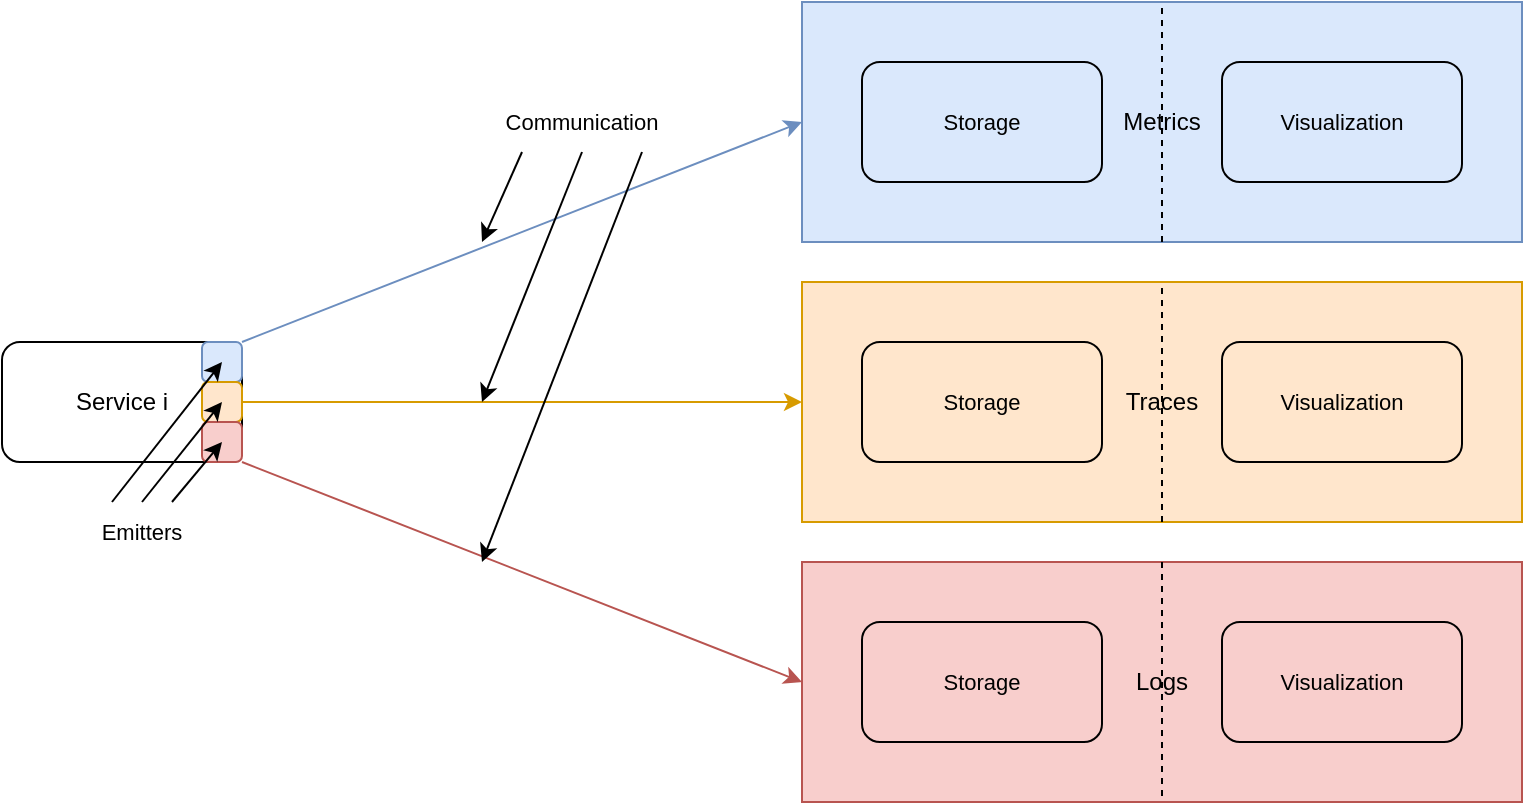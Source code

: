 <mxfile version="23.1.2" type="github">
  <diagram name="Page-1" id="r8aKOiXqEZqTZPGIx8Sp">
    <mxGraphModel dx="903" dy="589" grid="1" gridSize="10" guides="1" tooltips="1" connect="1" arrows="1" fold="1" page="1" pageScale="1" pageWidth="850" pageHeight="1100" math="0" shadow="0">
      <root>
        <mxCell id="0" />
        <mxCell id="1" parent="0" />
        <mxCell id="cGgoo84_Cd-9BCtrTW7F-1" style="rounded=0;orthogonalLoop=1;jettySize=auto;html=1;exitX=1;exitY=0;exitDx=0;exitDy=0;entryX=0;entryY=0.5;entryDx=0;entryDy=0;startArrow=none;startFill=0;endArrow=classic;endFill=1;fillColor=#dae8fc;strokeColor=#6c8ebf;" edge="1" parent="1" source="cGgoo84_Cd-9BCtrTW7F-4" target="cGgoo84_Cd-9BCtrTW7F-5">
          <mxGeometry relative="1" as="geometry" />
        </mxCell>
        <mxCell id="cGgoo84_Cd-9BCtrTW7F-2" style="rounded=0;orthogonalLoop=1;jettySize=auto;html=1;exitX=1;exitY=0.5;exitDx=0;exitDy=0;entryX=0;entryY=0.5;entryDx=0;entryDy=0;fillColor=#ffe6cc;strokeColor=#d79b00;" edge="1" parent="1" source="cGgoo84_Cd-9BCtrTW7F-4" target="cGgoo84_Cd-9BCtrTW7F-6">
          <mxGeometry relative="1" as="geometry" />
        </mxCell>
        <mxCell id="cGgoo84_Cd-9BCtrTW7F-3" style="edgeStyle=none;shape=connector;rounded=0;orthogonalLoop=1;jettySize=auto;html=1;exitX=1;exitY=1;exitDx=0;exitDy=0;entryX=0;entryY=0.5;entryDx=0;entryDy=0;labelBackgroundColor=default;strokeColor=#b85450;align=center;verticalAlign=middle;fontFamily=Helvetica;fontSize=11;fontColor=default;endArrow=classic;fillColor=#f8cecc;" edge="1" parent="1" source="cGgoo84_Cd-9BCtrTW7F-4" target="cGgoo84_Cd-9BCtrTW7F-7">
          <mxGeometry relative="1" as="geometry" />
        </mxCell>
        <mxCell id="cGgoo84_Cd-9BCtrTW7F-4" value="&lt;div&gt;Service i&lt;/div&gt;" style="rounded=1;whiteSpace=wrap;html=1;" vertex="1" parent="1">
          <mxGeometry x="40" y="210" width="120" height="60" as="geometry" />
        </mxCell>
        <mxCell id="cGgoo84_Cd-9BCtrTW7F-5" value="Metrics" style="rounded=0;whiteSpace=wrap;html=1;fillColor=#dae8fc;strokeColor=#6c8ebf;" vertex="1" parent="1">
          <mxGeometry x="440" y="40" width="360" height="120" as="geometry" />
        </mxCell>
        <mxCell id="cGgoo84_Cd-9BCtrTW7F-6" value="Traces" style="rounded=0;whiteSpace=wrap;html=1;fillColor=#ffe6cc;strokeColor=#d79b00;" vertex="1" parent="1">
          <mxGeometry x="440" y="180" width="360" height="120" as="geometry" />
        </mxCell>
        <mxCell id="cGgoo84_Cd-9BCtrTW7F-7" value="Logs" style="rounded=0;whiteSpace=wrap;html=1;fillColor=#f8cecc;strokeColor=#b85450;" vertex="1" parent="1">
          <mxGeometry x="440" y="320" width="360" height="120" as="geometry" />
        </mxCell>
        <mxCell id="cGgoo84_Cd-9BCtrTW7F-8" value="" style="rounded=1;whiteSpace=wrap;html=1;fontFamily=Helvetica;fontSize=11;fillColor=#dae8fc;strokeColor=#6c8ebf;" vertex="1" parent="1">
          <mxGeometry x="140" y="210" width="20" height="20" as="geometry" />
        </mxCell>
        <mxCell id="cGgoo84_Cd-9BCtrTW7F-9" value="" style="rounded=1;whiteSpace=wrap;html=1;fontFamily=Helvetica;fontSize=11;fillColor=#ffe6cc;strokeColor=#d79b00;" vertex="1" parent="1">
          <mxGeometry x="140" y="230" width="20" height="20" as="geometry" />
        </mxCell>
        <mxCell id="cGgoo84_Cd-9BCtrTW7F-10" value="" style="rounded=1;whiteSpace=wrap;html=1;fontFamily=Helvetica;fontSize=11;fillColor=#f8cecc;strokeColor=#b85450;" vertex="1" parent="1">
          <mxGeometry x="140" y="250" width="20" height="20" as="geometry" />
        </mxCell>
        <mxCell id="cGgoo84_Cd-9BCtrTW7F-11" style="edgeStyle=none;shape=connector;rounded=0;orthogonalLoop=1;jettySize=auto;html=1;exitX=0.75;exitY=0;exitDx=0;exitDy=0;labelBackgroundColor=default;strokeColor=default;align=center;verticalAlign=middle;fontFamily=Helvetica;fontSize=11;fontColor=default;endArrow=classic;entryX=0.5;entryY=0.5;entryDx=0;entryDy=0;entryPerimeter=0;" edge="1" parent="1" source="cGgoo84_Cd-9BCtrTW7F-14" target="cGgoo84_Cd-9BCtrTW7F-10">
          <mxGeometry relative="1" as="geometry">
            <mxPoint x="120" y="280" as="targetPoint" />
          </mxGeometry>
        </mxCell>
        <mxCell id="cGgoo84_Cd-9BCtrTW7F-12" style="edgeStyle=none;shape=connector;rounded=0;orthogonalLoop=1;jettySize=auto;html=1;exitX=0.5;exitY=0;exitDx=0;exitDy=0;labelBackgroundColor=default;strokeColor=default;align=center;verticalAlign=middle;fontFamily=Helvetica;fontSize=11;fontColor=default;endArrow=classic;entryX=0.5;entryY=0.5;entryDx=0;entryDy=0;entryPerimeter=0;" edge="1" parent="1" source="cGgoo84_Cd-9BCtrTW7F-14" target="cGgoo84_Cd-9BCtrTW7F-9">
          <mxGeometry relative="1" as="geometry" />
        </mxCell>
        <mxCell id="cGgoo84_Cd-9BCtrTW7F-13" style="edgeStyle=none;shape=connector;rounded=0;orthogonalLoop=1;jettySize=auto;html=1;exitX=0.25;exitY=0;exitDx=0;exitDy=0;entryX=0.5;entryY=0.5;entryDx=0;entryDy=0;labelBackgroundColor=default;strokeColor=default;align=center;verticalAlign=middle;fontFamily=Helvetica;fontSize=11;fontColor=default;endArrow=classic;entryPerimeter=0;" edge="1" parent="1" source="cGgoo84_Cd-9BCtrTW7F-14" target="cGgoo84_Cd-9BCtrTW7F-8">
          <mxGeometry relative="1" as="geometry" />
        </mxCell>
        <mxCell id="cGgoo84_Cd-9BCtrTW7F-14" value="Emitters" style="text;html=1;strokeColor=none;fillColor=none;align=center;verticalAlign=middle;whiteSpace=wrap;rounded=0;fontFamily=Helvetica;fontSize=11;fontColor=default;" vertex="1" parent="1">
          <mxGeometry x="80" y="290" width="60" height="30" as="geometry" />
        </mxCell>
        <mxCell id="cGgoo84_Cd-9BCtrTW7F-15" style="edgeStyle=none;shape=connector;rounded=0;orthogonalLoop=1;jettySize=auto;html=1;exitX=0.75;exitY=1;exitDx=0;exitDy=0;labelBackgroundColor=default;strokeColor=default;align=center;verticalAlign=middle;fontFamily=Helvetica;fontSize=11;fontColor=default;endArrow=classic;" edge="1" parent="1" source="cGgoo84_Cd-9BCtrTW7F-18">
          <mxGeometry relative="1" as="geometry">
            <mxPoint x="280" y="320" as="targetPoint" />
          </mxGeometry>
        </mxCell>
        <mxCell id="cGgoo84_Cd-9BCtrTW7F-16" style="edgeStyle=none;shape=connector;rounded=0;orthogonalLoop=1;jettySize=auto;html=1;exitX=0.5;exitY=1;exitDx=0;exitDy=0;labelBackgroundColor=default;strokeColor=default;align=center;verticalAlign=middle;fontFamily=Helvetica;fontSize=11;fontColor=default;endArrow=classic;" edge="1" parent="1" source="cGgoo84_Cd-9BCtrTW7F-18">
          <mxGeometry relative="1" as="geometry">
            <mxPoint x="280" y="240" as="targetPoint" />
          </mxGeometry>
        </mxCell>
        <mxCell id="cGgoo84_Cd-9BCtrTW7F-17" style="edgeStyle=none;shape=connector;rounded=0;orthogonalLoop=1;jettySize=auto;html=1;exitX=0.25;exitY=1;exitDx=0;exitDy=0;labelBackgroundColor=default;strokeColor=default;align=center;verticalAlign=middle;fontFamily=Helvetica;fontSize=11;fontColor=default;endArrow=classic;" edge="1" parent="1" source="cGgoo84_Cd-9BCtrTW7F-18">
          <mxGeometry relative="1" as="geometry">
            <mxPoint x="280" y="160" as="targetPoint" />
          </mxGeometry>
        </mxCell>
        <mxCell id="cGgoo84_Cd-9BCtrTW7F-18" value="Communication" style="text;html=1;strokeColor=none;fillColor=none;align=center;verticalAlign=middle;whiteSpace=wrap;rounded=0;fontFamily=Helvetica;fontSize=11;fontColor=default;" vertex="1" parent="1">
          <mxGeometry x="270" y="85" width="120" height="30" as="geometry" />
        </mxCell>
        <mxCell id="cGgoo84_Cd-9BCtrTW7F-19" style="edgeStyle=none;shape=connector;rounded=0;orthogonalLoop=1;jettySize=auto;html=1;exitX=0;exitY=0.5;exitDx=0;exitDy=0;entryX=0.583;entryY=0.5;entryDx=0;entryDy=0;entryPerimeter=0;labelBackgroundColor=default;strokeColor=default;align=center;verticalAlign=middle;fontFamily=Helvetica;fontSize=11;fontColor=default;endArrow=classic;" edge="1" parent="1" source="cGgoo84_Cd-9BCtrTW7F-26" target="cGgoo84_Cd-9BCtrTW7F-6">
          <mxGeometry relative="1" as="geometry" />
        </mxCell>
        <mxCell id="cGgoo84_Cd-9BCtrTW7F-20" value="" style="endArrow=none;dashed=1;html=1;rounded=0;labelBackgroundColor=default;strokeColor=default;align=center;verticalAlign=middle;fontFamily=Helvetica;fontSize=11;fontColor=default;shape=connector;entryX=0.5;entryY=0;entryDx=0;entryDy=0;exitX=0.5;exitY=1;exitDx=0;exitDy=0;" edge="1" parent="1" source="cGgoo84_Cd-9BCtrTW7F-5" target="cGgoo84_Cd-9BCtrTW7F-5">
          <mxGeometry width="50" height="50" relative="1" as="geometry">
            <mxPoint x="340" y="150" as="sourcePoint" />
            <mxPoint x="390" y="100" as="targetPoint" />
          </mxGeometry>
        </mxCell>
        <mxCell id="cGgoo84_Cd-9BCtrTW7F-21" value="" style="endArrow=none;dashed=1;html=1;rounded=0;labelBackgroundColor=default;strokeColor=default;align=center;verticalAlign=middle;fontFamily=Helvetica;fontSize=11;fontColor=default;shape=connector;exitX=0.5;exitY=1;exitDx=0;exitDy=0;entryX=0.5;entryY=0;entryDx=0;entryDy=0;" edge="1" parent="1" source="cGgoo84_Cd-9BCtrTW7F-6" target="cGgoo84_Cd-9BCtrTW7F-6">
          <mxGeometry width="50" height="50" relative="1" as="geometry">
            <mxPoint x="630" y="170" as="sourcePoint" />
            <mxPoint x="630" y="50" as="targetPoint" />
          </mxGeometry>
        </mxCell>
        <mxCell id="cGgoo84_Cd-9BCtrTW7F-22" value="" style="endArrow=none;dashed=1;html=1;rounded=0;labelBackgroundColor=default;strokeColor=default;align=center;verticalAlign=middle;fontFamily=Helvetica;fontSize=11;fontColor=default;shape=connector;entryX=0.5;entryY=1;entryDx=0;entryDy=0;exitX=0.5;exitY=0;exitDx=0;exitDy=0;" edge="1" parent="1" source="cGgoo84_Cd-9BCtrTW7F-7" target="cGgoo84_Cd-9BCtrTW7F-7">
          <mxGeometry width="50" height="50" relative="1" as="geometry">
            <mxPoint x="640" y="180" as="sourcePoint" />
            <mxPoint x="640" y="60" as="targetPoint" />
          </mxGeometry>
        </mxCell>
        <mxCell id="cGgoo84_Cd-9BCtrTW7F-23" value="Storage" style="rounded=1;whiteSpace=wrap;html=1;fontFamily=Helvetica;fontSize=11;fontColor=default;fillColor=none;" vertex="1" parent="1">
          <mxGeometry x="470" y="70" width="120" height="60" as="geometry" />
        </mxCell>
        <mxCell id="cGgoo84_Cd-9BCtrTW7F-24" value="Visualization" style="rounded=1;whiteSpace=wrap;html=1;fontFamily=Helvetica;fontSize=11;fontColor=default;fillColor=none;" vertex="1" parent="1">
          <mxGeometry x="650" y="70" width="120" height="60" as="geometry" />
        </mxCell>
        <mxCell id="cGgoo84_Cd-9BCtrTW7F-25" value="Storage" style="rounded=1;whiteSpace=wrap;html=1;fontFamily=Helvetica;fontSize=11;fontColor=default;fillColor=none;" vertex="1" parent="1">
          <mxGeometry x="470" y="210" width="120" height="60" as="geometry" />
        </mxCell>
        <mxCell id="cGgoo84_Cd-9BCtrTW7F-26" value="Visualization" style="rounded=1;whiteSpace=wrap;html=1;fontFamily=Helvetica;fontSize=11;fontColor=default;fillColor=none;" vertex="1" parent="1">
          <mxGeometry x="650" y="210" width="120" height="60" as="geometry" />
        </mxCell>
        <mxCell id="cGgoo84_Cd-9BCtrTW7F-27" value="Storage" style="rounded=1;whiteSpace=wrap;html=1;fontFamily=Helvetica;fontSize=11;fontColor=default;fillColor=none;" vertex="1" parent="1">
          <mxGeometry x="470" y="350" width="120" height="60" as="geometry" />
        </mxCell>
        <mxCell id="cGgoo84_Cd-9BCtrTW7F-28" value="Visualization" style="rounded=1;whiteSpace=wrap;html=1;fontFamily=Helvetica;fontSize=11;fontColor=default;fillColor=none;" vertex="1" parent="1">
          <mxGeometry x="650" y="350" width="120" height="60" as="geometry" />
        </mxCell>
      </root>
    </mxGraphModel>
  </diagram>
</mxfile>

